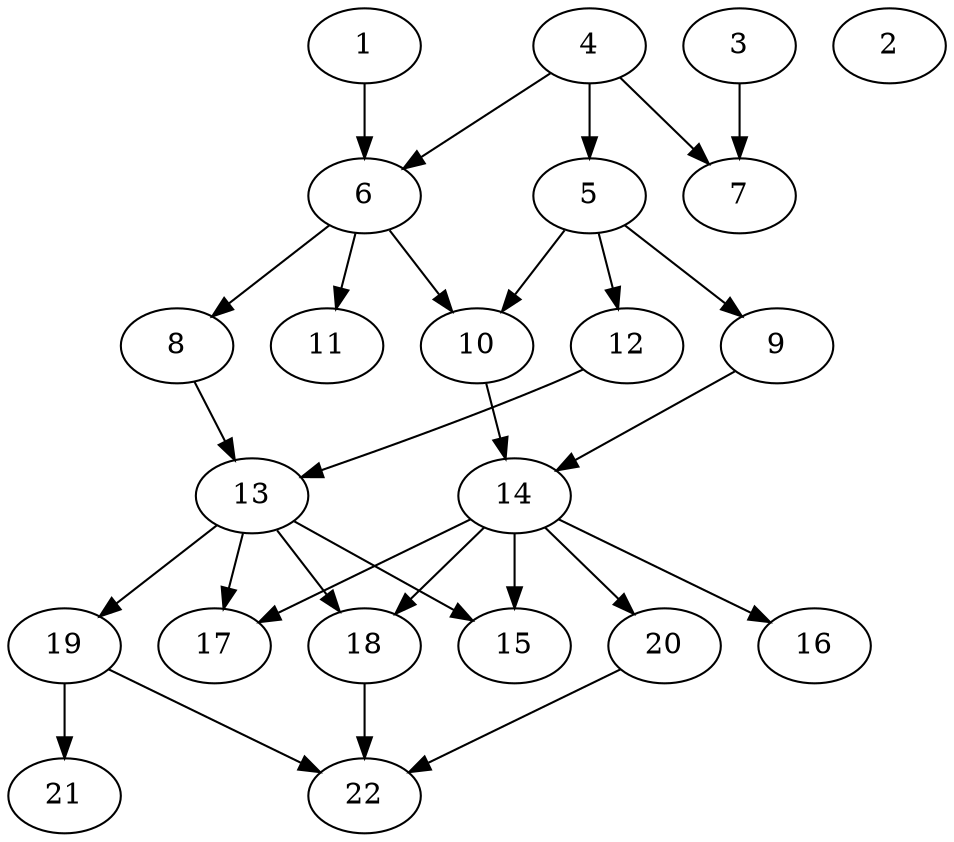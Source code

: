// DAG (tier=2-normal, mode=data, n=22, ccr=0.415, fat=0.582, density=0.514, regular=0.444, jump=0.118, mindata=2097152, maxdata=16777216)
// DAG automatically generated by daggen at Sun Aug 24 16:33:34 2025
// /home/ermia/Project/Environments/daggen/bin/daggen --dot --ccr 0.415 --fat 0.582 --regular 0.444 --density 0.514 --jump 0.118 --mindata 2097152 --maxdata 16777216 -n 22 
digraph G {
  1 [size="251472250298712480", alpha="0.19", expect_size="125736125149356240"]
  1 -> 6 [size ="152948650803200"]
  2 [size="676074188012638961664", alpha="0.10", expect_size="338037094006319480832"]
  3 [size="12048474493062984", alpha="0.03", expect_size="6024237246531492"]
  3 -> 7 [size ="806957782925312"]
  4 [size="34607912173429032", alpha="0.16", expect_size="17303956086714516"]
  4 -> 5 [size ="558286726234112"]
  4 -> 6 [size ="558286726234112"]
  4 -> 7 [size ="558286726234112"]
  5 [size="82073284084996624", alpha="0.19", expect_size="41036642042498312"]
  5 -> 9 [size ="1537669771296768"]
  5 -> 10 [size ="1537669771296768"]
  5 -> 12 [size ="1537669771296768"]
  6 [size="216400230866210336", alpha="0.14", expect_size="108200115433105168"]
  6 -> 8 [size ="406707977060352"]
  6 -> 10 [size ="406707977060352"]
  6 -> 11 [size ="406707977060352"]
  7 [size="872291556499286016", alpha="0.16", expect_size="436145778249643008"]
  8 [size="43499677460463848", alpha="0.18", expect_size="21749838730231924"]
  8 -> 13 [size ="1434518481272832"]
  9 [size="117035639046591152", alpha="0.08", expect_size="58517819523295576"]
  9 -> 14 [size ="1951899192393728"]
  10 [size="1374115524702419712", alpha="0.06", expect_size="687057762351209856"]
  10 -> 14 [size ="1451020341215232"]
  11 [size="938858371604845824", alpha="0.15", expect_size="469429185802422912"]
  12 [size="1470193149065211648", alpha="0.11", expect_size="735096574532605824"]
  12 -> 13 [size ="1361748581941248"]
  13 [size="32799467347403341824", alpha="0.08", expect_size="16399733673701670912"]
  13 -> 15 [size ="81972437188608"]
  13 -> 17 [size ="81972437188608"]
  13 -> 18 [size ="81972437188608"]
  13 -> 19 [size ="81972437188608"]
  14 [size="488448389366185920", alpha="0.01", expect_size="244224194683092960"]
  14 -> 15 [size ="1281731663495168"]
  14 -> 16 [size ="1281731663495168"]
  14 -> 17 [size ="1281731663495168"]
  14 -> 18 [size ="1281731663495168"]
  14 -> 20 [size ="1281731663495168"]
  15 [size="2115829887369134211072", alpha="0.10", expect_size="1057914943684567105536"]
  16 [size="368764740798104768", alpha="0.06", expect_size="184382370399052384"]
  17 [size="3211533777315844", alpha="0.18", expect_size="1605766888657922"]
  18 [size="30034929620158980", alpha="0.18", expect_size="15017464810079490"]
  18 -> 22 [size ="799406190231552"]
  19 [size="16130524625633756", alpha="0.01", expect_size="8065262312816878"]
  19 -> 21 [size ="353329007820800"]
  19 -> 22 [size ="353329007820800"]
  20 [size="36805306730353104", alpha="0.00", expect_size="18402653365176552"]
  20 -> 22 [size ="2011464256716800"]
  21 [size="21685594537210220", alpha="0.11", expect_size="10842797268605110"]
  22 [size="41095055615721472000", alpha="0.16", expect_size="20547527807860736000"]
}